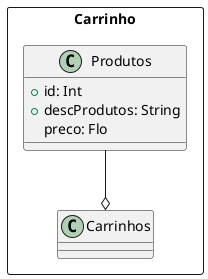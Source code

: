 @startuml carrinho
package Carrinho <<rectangle>> {

  ' Classes
  class Produtos {
    + id: Int
    + descProdutos: String
    preco: Flo
  }

  class Carrinhos {

  }

  ' Relacionamentos
  Produtos --o Carrinhos

}
@enduml